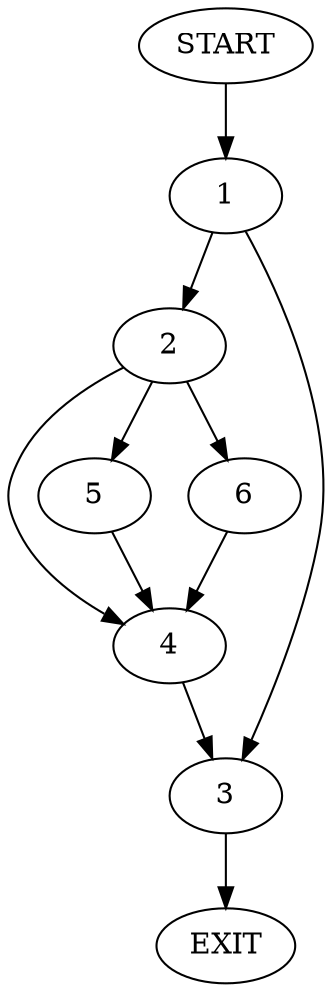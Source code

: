 digraph {
0 [label="START"]
7 [label="EXIT"]
0 -> 1
1 -> 2
1 -> 3
3 -> 7
2 -> 4
2 -> 5
2 -> 6
4 -> 3
6 -> 4
5 -> 4
}
